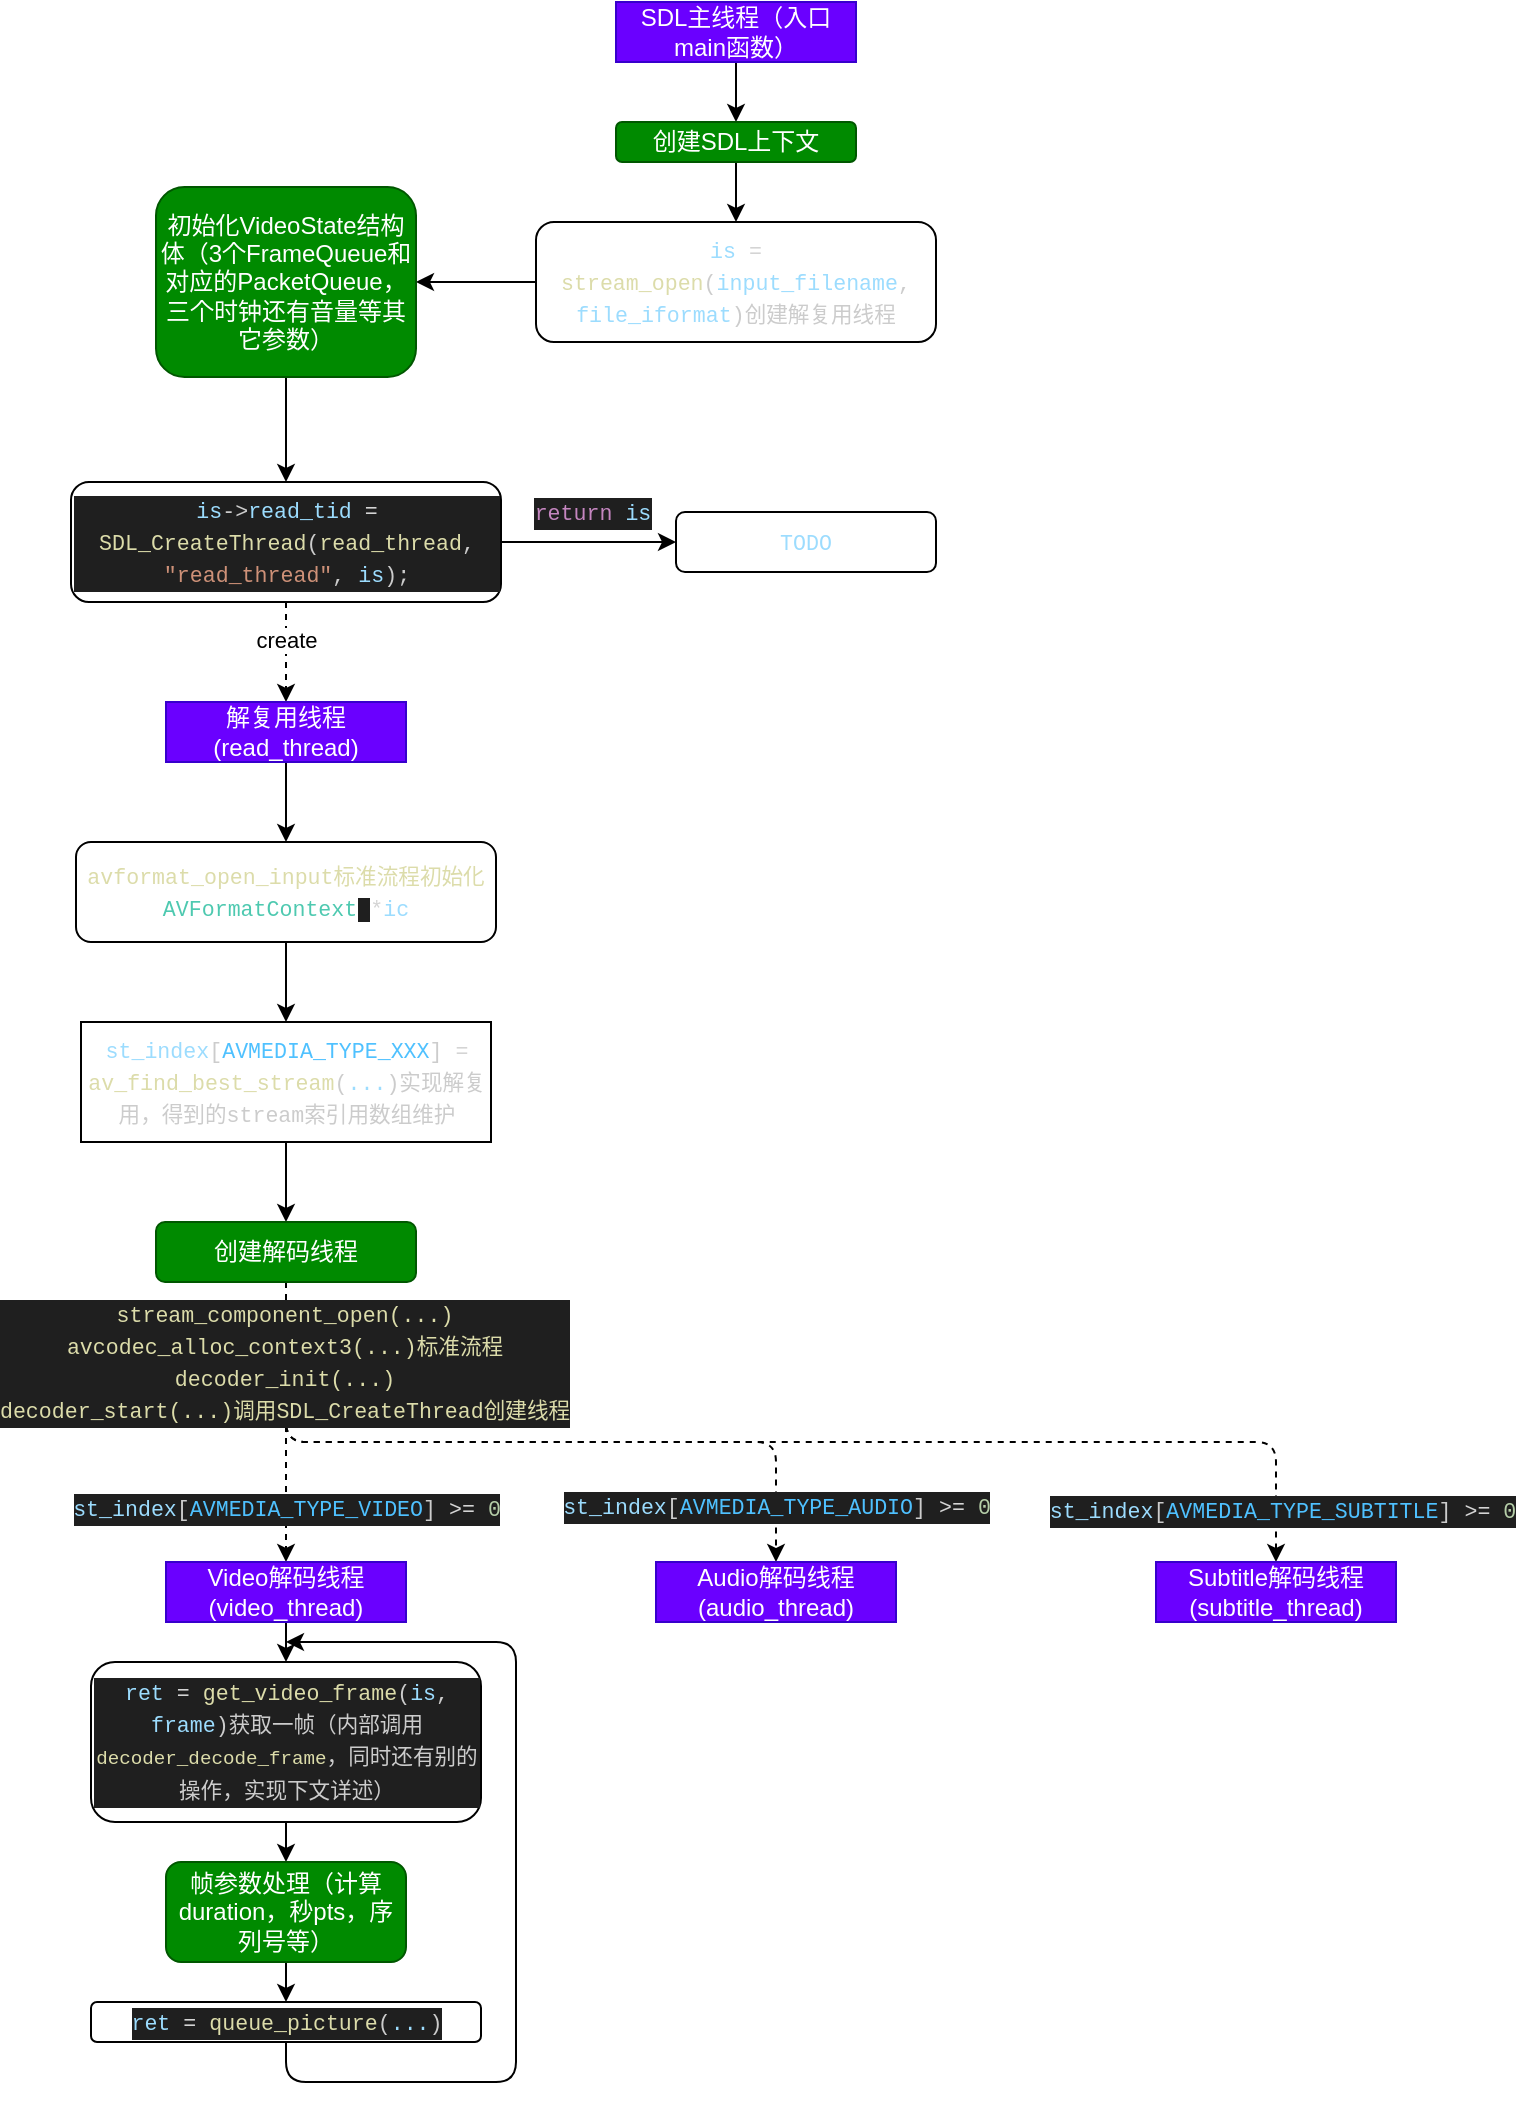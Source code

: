 <mxfile>
    <diagram id="FdFCppq6Der4e5SaIO5y" name="Page-1">
        <mxGraphModel dx="336" dy="1060" grid="1" gridSize="10" guides="1" tooltips="1" connect="1" arrows="1" fold="1" page="1" pageScale="1" pageWidth="827" pageHeight="1169" math="0" shadow="0">
            <root>
                <mxCell id="0"/>
                <mxCell id="1" parent="0"/>
                <mxCell id="4" style="edgeStyle=none;html=1;entryX=0.5;entryY=0;entryDx=0;entryDy=0;" parent="1" source="2" target="3" edge="1">
                    <mxGeometry relative="1" as="geometry"/>
                </mxCell>
                <mxCell id="2" value="SDL主线程（入口main函数）" style="rounded=0;whiteSpace=wrap;html=1;fillColor=#6a00ff;fontColor=#ffffff;strokeColor=#3700CC;" parent="1" vertex="1">
                    <mxGeometry x="310" y="30" width="120" height="30" as="geometry"/>
                </mxCell>
                <mxCell id="8" style="edgeStyle=none;html=1;entryX=0.5;entryY=0;entryDx=0;entryDy=0;" parent="1" source="3" target="5" edge="1">
                    <mxGeometry relative="1" as="geometry"/>
                </mxCell>
                <mxCell id="3" value="创建SDL上下文" style="rounded=1;whiteSpace=wrap;html=1;fillColor=#008a00;fontColor=#ffffff;strokeColor=#005700;" parent="1" vertex="1">
                    <mxGeometry x="310" y="90" width="120" height="20" as="geometry"/>
                </mxCell>
                <mxCell id="13" style="edgeStyle=none;html=1;entryX=1;entryY=0.5;entryDx=0;entryDy=0;" parent="1" source="5" target="12" edge="1">
                    <mxGeometry relative="1" as="geometry"/>
                </mxCell>
                <mxCell id="5" value="&lt;div style=&quot;color: rgb(204, 204, 204); font-family: Menlo, Monaco, &amp;quot;Courier New&amp;quot;, monospace; font-size: 10.8px; line-height: 16px;&quot;&gt;&lt;span style=&quot;color: rgb(156, 220, 254);&quot;&gt;is&lt;/span&gt; &lt;span style=&quot;color: rgb(212, 212, 212);&quot;&gt;=&lt;/span&gt; &lt;span style=&quot;color: rgb(220, 220, 170);&quot;&gt;stream_open&lt;/span&gt;(&lt;span style=&quot;color: rgb(156, 220, 254);&quot;&gt;input_filename&lt;/span&gt;, &lt;span style=&quot;color: rgb(156, 220, 254);&quot;&gt;file_iformat&lt;/span&gt;)创建解复用线程&lt;/div&gt;" style="rounded=1;whiteSpace=wrap;html=1;" parent="1" vertex="1">
                    <mxGeometry x="270" y="140" width="200" height="60" as="geometry"/>
                </mxCell>
                <mxCell id="16" style="edgeStyle=none;html=1;entryX=0.5;entryY=0;entryDx=0;entryDy=0;" parent="1" source="12" target="15" edge="1">
                    <mxGeometry relative="1" as="geometry"/>
                </mxCell>
                <mxCell id="12" value="初始化VideoState结构体（3个FrameQueue和对应的PacketQueue，三个时钟还有音量等其它参数）" style="rounded=1;whiteSpace=wrap;html=1;fillColor=#008a00;fontColor=#ffffff;strokeColor=#005700;" parent="1" vertex="1">
                    <mxGeometry x="80" y="122.5" width="130" height="95" as="geometry"/>
                </mxCell>
                <mxCell id="19" style="edgeStyle=none;html=1;entryX=0.5;entryY=0;entryDx=0;entryDy=0;dashed=1;" parent="1" source="15" target="18" edge="1">
                    <mxGeometry relative="1" as="geometry"/>
                </mxCell>
                <mxCell id="20" value="create" style="edgeLabel;html=1;align=center;verticalAlign=middle;resizable=0;points=[];" parent="19" vertex="1" connectable="0">
                    <mxGeometry x="-0.269" y="2" relative="1" as="geometry">
                        <mxPoint x="-2" as="offset"/>
                    </mxGeometry>
                </mxCell>
                <mxCell id="22" style="edgeStyle=none;html=1;entryX=0;entryY=0.5;entryDx=0;entryDy=0;fontColor=none;" parent="1" source="15" target="21" edge="1">
                    <mxGeometry relative="1" as="geometry"/>
                </mxCell>
                <mxCell id="23" value="&lt;div style=&quot;color: rgb(204, 204, 204); background-color: rgb(31, 31, 31); font-family: Menlo, Monaco, &amp;quot;Courier New&amp;quot;, monospace; font-size: 10.8px; line-height: 16px;&quot;&gt;&lt;span style=&quot;color: #c586c0;&quot;&gt;return&lt;/span&gt; &lt;span style=&quot;color: #9cdcfe;&quot;&gt;is&lt;/span&gt;&lt;/div&gt;" style="edgeLabel;html=1;align=center;verticalAlign=middle;resizable=0;points=[];fontColor=none;" parent="22" vertex="1" connectable="0">
                    <mxGeometry x="0.485" y="1" relative="1" as="geometry">
                        <mxPoint x="-20" y="-14" as="offset"/>
                    </mxGeometry>
                </mxCell>
                <mxCell id="15" value="&lt;div style=&quot;color: rgb(204, 204, 204); background-color: rgb(31, 31, 31); font-family: Menlo, Monaco, &amp;quot;Courier New&amp;quot;, monospace; font-size: 10.8px; line-height: 16px;&quot;&gt;&lt;span style=&quot;color: #9cdcfe;&quot;&gt;is&lt;/span&gt;-&amp;gt;&lt;span style=&quot;color: #9cdcfe;&quot;&gt;read_tid&lt;/span&gt;     &lt;span style=&quot;color: #d4d4d4;&quot;&gt;=&lt;/span&gt; &lt;span style=&quot;color: #dcdcaa;&quot;&gt;SDL_CreateThread&lt;/span&gt;(&lt;span style=&quot;color: #dcdcaa;&quot;&gt;read_thread&lt;/span&gt;, &lt;span style=&quot;color: #ce9178;&quot;&gt;&quot;read_thread&quot;&lt;/span&gt;, &lt;span style=&quot;color: #9cdcfe;&quot;&gt;is&lt;/span&gt;);&lt;/div&gt;" style="rounded=1;whiteSpace=wrap;html=1;labelBackgroundColor=none;" parent="1" vertex="1">
                    <mxGeometry x="37.5" y="270" width="215" height="60" as="geometry"/>
                </mxCell>
                <mxCell id="27" style="edgeStyle=none;html=1;entryX=0.5;entryY=0;entryDx=0;entryDy=0;fontColor=none;" parent="1" source="18" target="26" edge="1">
                    <mxGeometry relative="1" as="geometry"/>
                </mxCell>
                <mxCell id="18" value="解复用线程(read_thread)" style="rounded=0;whiteSpace=wrap;html=1;labelBackgroundColor=none;fillColor=#6a00ff;fontColor=#ffffff;strokeColor=#3700CC;" parent="1" vertex="1">
                    <mxGeometry x="85" y="380" width="120" height="30" as="geometry"/>
                </mxCell>
                <mxCell id="21" value="&lt;div style=&quot;font-family: Menlo, Monaco, &amp;quot;Courier New&amp;quot;, monospace; font-size: 10.8px; line-height: 16px;&quot;&gt;&lt;font color=&quot;#9cdcfe&quot;&gt;TODO&lt;/font&gt;&lt;/div&gt;" style="rounded=1;whiteSpace=wrap;html=1;" parent="1" vertex="1">
                    <mxGeometry x="340" y="285" width="130" height="30" as="geometry"/>
                </mxCell>
                <mxCell id="29" style="edgeStyle=none;html=1;entryX=0.5;entryY=0;entryDx=0;entryDy=0;fontColor=none;" parent="1" source="26" target="28" edge="1">
                    <mxGeometry relative="1" as="geometry"/>
                </mxCell>
                <mxCell id="26" value="&lt;div style=&quot;color: rgb(204, 204, 204); font-family: Menlo, Monaco, &amp;quot;Courier New&amp;quot;, monospace; font-size: 10.8px; line-height: 16px;&quot;&gt;&lt;span style=&quot;color: rgb(220, 220, 170);&quot;&gt;avformat_open_input标准流程初始化&lt;/span&gt;&lt;span style=&quot;font-size: 10.8px; color: rgb(78, 201, 176);&quot;&gt;AVFormatContext&lt;/span&gt;&lt;span style=&quot;background-color: rgb(31, 31, 31); font-size: 10.8px;&quot;&gt; &lt;/span&gt;&lt;span style=&quot;font-size: 10.8px; color: rgb(212, 212, 212);&quot;&gt;*&lt;/span&gt;&lt;span style=&quot;font-size: 10.8px; color: rgb(156, 220, 254);&quot;&gt;ic&lt;/span&gt;&lt;/div&gt;" style="rounded=1;whiteSpace=wrap;html=1;" parent="1" vertex="1">
                    <mxGeometry x="40" y="450" width="210" height="50" as="geometry"/>
                </mxCell>
                <mxCell id="34" style="edgeStyle=none;html=1;entryX=0.5;entryY=0;entryDx=0;entryDy=0;fontColor=#FFFFFF;" parent="1" source="28" target="33" edge="1">
                    <mxGeometry relative="1" as="geometry"/>
                </mxCell>
                <mxCell id="28" value="&lt;div style=&quot;font-family: Menlo, Monaco, &amp;quot;Courier New&amp;quot;, monospace; font-size: 10.8px; line-height: 16px;&quot;&gt;&lt;div style=&quot;&quot;&gt;&lt;span style=&quot;color: rgb(156, 220, 254);&quot;&gt;st_index&lt;/span&gt;&lt;font style=&quot;&quot; color=&quot;#cccccc&quot;&gt;[&lt;/font&gt;&lt;font style=&quot;&quot; color=&quot;#4fc1ff&quot;&gt;AVMEDIA_TYPE_XXX&lt;/font&gt;&lt;font style=&quot;&quot; color=&quot;#cccccc&quot;&gt;] &lt;/font&gt;&lt;span style=&quot;color: rgb(212, 212, 212);&quot;&gt;=&lt;/span&gt;&lt;/div&gt;&lt;div style=&quot;&quot;&gt;&lt;span style=&quot;color: rgb(204, 204, 204);&quot;&gt;            &lt;span style=&quot;color: #dcdcaa;&quot;&gt;av_find_best_stream&lt;/span&gt;(&lt;/span&gt;&lt;font style=&quot;&quot; color=&quot;#9cdcfe&quot;&gt;...&lt;/font&gt;&lt;span style=&quot;color: rgb(204, 204, 204); font-size: 10.8px;&quot;&gt;)实现解复用，得到的stream索引用数组维护&lt;/span&gt;&lt;/div&gt;&lt;/div&gt;" style="rounded=0;whiteSpace=wrap;html=1;labelBackgroundColor=none;" parent="1" vertex="1">
                    <mxGeometry x="42.5" y="540" width="205" height="60" as="geometry"/>
                </mxCell>
                <mxCell id="45" style="edgeStyle=none;html=1;entryX=0.5;entryY=0;entryDx=0;entryDy=0;dashed=1;" parent="1" source="33" target="40" edge="1">
                    <mxGeometry relative="1" as="geometry"/>
                </mxCell>
                <mxCell id="48" value="&lt;div style=&quot;color: rgb(204, 204, 204); background-color: rgb(31, 31, 31); font-family: Menlo, Monaco, &amp;quot;Courier New&amp;quot;, monospace; font-size: 10.8px; line-height: 16px;&quot;&gt;&lt;div style=&quot;font-size: 10.8px; line-height: 16px;&quot;&gt;&lt;span style=&quot;color: #9cdcfe;&quot;&gt;st_index&lt;/span&gt;[&lt;span style=&quot;color: #4fc1ff;&quot;&gt;AVMEDIA_TYPE_VIDEO&lt;/span&gt;] &lt;span style=&quot;color: #d4d4d4;&quot;&gt;&amp;gt;=&lt;/span&gt; &lt;span style=&quot;color: #b5cea8;&quot;&gt;0&lt;/span&gt;&lt;/div&gt;&lt;/div&gt;" style="edgeLabel;html=1;align=center;verticalAlign=middle;resizable=0;points=[];" parent="45" vertex="1" connectable="0">
                    <mxGeometry x="0.4" y="1" relative="1" as="geometry">
                        <mxPoint x="-1" y="15" as="offset"/>
                    </mxGeometry>
                </mxCell>
                <mxCell id="46" style="edgeStyle=none;html=1;entryX=0.5;entryY=0;entryDx=0;entryDy=0;exitX=0.5;exitY=1;exitDx=0;exitDy=0;dashed=1;" parent="1" source="33" target="41" edge="1">
                    <mxGeometry relative="1" as="geometry">
                        <Array as="points">
                            <mxPoint x="145" y="750"/>
                            <mxPoint x="390" y="750"/>
                        </Array>
                    </mxGeometry>
                </mxCell>
                <mxCell id="49" value="&lt;div style=&quot;color: rgb(204, 204, 204); background-color: rgb(31, 31, 31); font-family: Menlo, Monaco, &amp;quot;Courier New&amp;quot;, monospace; font-size: 10.8px; line-height: 16px;&quot;&gt;&lt;span style=&quot;color: #9cdcfe;&quot;&gt;st_index&lt;/span&gt;[&lt;span style=&quot;color: #4fc1ff;&quot;&gt;AVMEDIA_TYPE_AUDIO&lt;/span&gt;] &lt;span style=&quot;color: #d4d4d4;&quot;&gt;&amp;gt;=&lt;/span&gt; &lt;span style=&quot;color: #b5cea8;&quot;&gt;0&lt;/span&gt;&lt;/div&gt;" style="edgeLabel;html=1;align=center;verticalAlign=middle;resizable=0;points=[];" parent="46" vertex="1" connectable="0">
                    <mxGeometry x="0.854" relative="1" as="geometry">
                        <mxPoint as="offset"/>
                    </mxGeometry>
                </mxCell>
                <mxCell id="47" style="edgeStyle=none;html=1;entryX=0.5;entryY=0;entryDx=0;entryDy=0;exitX=0.5;exitY=1;exitDx=0;exitDy=0;dashed=1;" parent="1" source="33" target="42" edge="1">
                    <mxGeometry relative="1" as="geometry">
                        <mxPoint x="391.379" y="710" as="targetPoint"/>
                        <Array as="points">
                            <mxPoint x="145" y="750"/>
                            <mxPoint x="640" y="750"/>
                        </Array>
                    </mxGeometry>
                </mxCell>
                <mxCell id="51" value="&lt;div style=&quot;color: rgb(204, 204, 204); background-color: rgb(31, 31, 31); font-family: Menlo, Monaco, &amp;quot;Courier New&amp;quot;, monospace; font-size: 10.8px; line-height: 16px;&quot;&gt;&lt;span style=&quot;color: #9cdcfe;&quot;&gt;st_index&lt;/span&gt;[&lt;span style=&quot;color: #4fc1ff;&quot;&gt;AVMEDIA_TYPE_SUBTITLE&lt;/span&gt;] &lt;span style=&quot;color: #d4d4d4;&quot;&gt;&amp;gt;=&lt;/span&gt; &lt;span style=&quot;color: #b5cea8;&quot;&gt;0&lt;/span&gt;&lt;/div&gt;" style="edgeLabel;html=1;align=center;verticalAlign=middle;resizable=0;points=[];" parent="47" vertex="1" connectable="0">
                    <mxGeometry x="0.917" y="3" relative="1" as="geometry">
                        <mxPoint as="offset"/>
                    </mxGeometry>
                </mxCell>
                <mxCell id="52" value="&lt;div style=&quot;color: rgb(204, 204, 204); background-color: rgb(31, 31, 31); font-family: Menlo, Monaco, &amp;quot;Courier New&amp;quot;, monospace; font-size: 10.8px; line-height: 16px;&quot;&gt;&lt;span style=&quot;color: #dcdcaa;&quot;&gt;stream_component_open(...)&lt;/span&gt;&lt;/div&gt;&lt;div style=&quot;background-color: rgb(31, 31, 31); font-family: Menlo, Monaco, &amp;quot;Courier New&amp;quot;, monospace; font-size: 10.8px; line-height: 16px;&quot;&gt;&lt;div style=&quot;color: rgb(204, 204, 204); font-size: 10.8px; line-height: 16px;&quot;&gt;&lt;span style=&quot;color: #dcdcaa;&quot;&gt;avcodec_alloc_context3(...)标准流程&lt;/span&gt;&lt;/div&gt;&lt;div style=&quot;color: rgb(204, 204, 204); font-size: 10.8px; line-height: 16px;&quot;&gt;&lt;div style=&quot;font-size: 10.8px; line-height: 16px;&quot;&gt;&lt;span style=&quot;color: #dcdcaa;&quot;&gt;decoder_init(...)&lt;/span&gt;&lt;/div&gt;&lt;div style=&quot;font-size: 10.8px; line-height: 16px;&quot;&gt;&lt;span style=&quot;color: #dcdcaa;&quot;&gt;decoder_start(...)调用SDL_CreateThread创建线程&lt;/span&gt;&lt;/div&gt;&lt;/div&gt;&lt;/div&gt;" style="edgeLabel;html=1;align=center;verticalAlign=middle;resizable=0;points=[];" parent="47" vertex="1" connectable="0">
                    <mxGeometry x="-0.964" y="-1" relative="1" as="geometry">
                        <mxPoint y="28" as="offset"/>
                    </mxGeometry>
                </mxCell>
                <mxCell id="33" value="创建解码线程" style="rounded=1;whiteSpace=wrap;html=1;fillColor=#008a00;fontColor=#ffffff;strokeColor=#005700;" parent="1" vertex="1">
                    <mxGeometry x="80" y="640" width="130" height="30" as="geometry"/>
                </mxCell>
                <mxCell id="54" style="edgeStyle=none;html=1;entryX=0.5;entryY=0;entryDx=0;entryDy=0;" edge="1" parent="1" source="40" target="53">
                    <mxGeometry relative="1" as="geometry"/>
                </mxCell>
                <mxCell id="40" value="Video解码线程(video_thread)" style="rounded=0;whiteSpace=wrap;html=1;labelBackgroundColor=none;fillColor=#6a00ff;fontColor=#ffffff;strokeColor=#3700CC;" parent="1" vertex="1">
                    <mxGeometry x="85" y="810" width="120" height="30" as="geometry"/>
                </mxCell>
                <mxCell id="41" value="Audio解码线程(audio_thread)" style="rounded=0;whiteSpace=wrap;html=1;labelBackgroundColor=none;fillColor=#6a00ff;fontColor=#ffffff;strokeColor=#3700CC;" parent="1" vertex="1">
                    <mxGeometry x="330" y="810" width="120" height="30" as="geometry"/>
                </mxCell>
                <mxCell id="42" value="Subtitle解码线程(subtitle_thread)" style="rounded=0;whiteSpace=wrap;html=1;labelBackgroundColor=none;fillColor=#6a00ff;fontColor=#ffffff;strokeColor=#3700CC;" parent="1" vertex="1">
                    <mxGeometry x="580" y="810" width="120" height="30" as="geometry"/>
                </mxCell>
                <mxCell id="56" style="edgeStyle=none;html=1;entryX=0.5;entryY=0;entryDx=0;entryDy=0;" edge="1" parent="1" source="53" target="55">
                    <mxGeometry relative="1" as="geometry"/>
                </mxCell>
                <mxCell id="53" value="&lt;div style=&quot;color: rgb(204, 204, 204); background-color: rgb(31, 31, 31); font-family: Menlo, Monaco, &amp;quot;Courier New&amp;quot;, monospace; font-size: 10.8px; line-height: 16px;&quot;&gt;&lt;span style=&quot;color: #9cdcfe;&quot;&gt;ret&lt;/span&gt; &lt;span style=&quot;color: #d4d4d4;&quot;&gt;=&lt;/span&gt; &lt;span style=&quot;color: #dcdcaa;&quot;&gt;get_video_frame&lt;/span&gt;(&lt;span style=&quot;color: #9cdcfe;&quot;&gt;is&lt;/span&gt;, &lt;span style=&quot;color: #9cdcfe;&quot;&gt;frame&lt;/span&gt;)获取一帧（内部调用&lt;span style=&quot;color: rgb(220, 220, 170); font-size: 9.6px;&quot;&gt;decoder_decode_frame&lt;/span&gt;&lt;span style=&quot;font-size: 10.8px;&quot;&gt;，同时还有别的操作，实现下文详述）&lt;/span&gt;&lt;/div&gt;" style="rounded=1;whiteSpace=wrap;html=1;" vertex="1" parent="1">
                    <mxGeometry x="47.5" y="860" width="195" height="80" as="geometry"/>
                </mxCell>
                <mxCell id="58" style="edgeStyle=none;html=1;entryX=0.5;entryY=0;entryDx=0;entryDy=0;" edge="1" parent="1" source="55" target="57">
                    <mxGeometry relative="1" as="geometry"/>
                </mxCell>
                <mxCell id="55" value="帧参数处理（计算duration，秒pts，序列号等）" style="rounded=1;whiteSpace=wrap;html=1;fillColor=#008a00;fontColor=#ffffff;strokeColor=#005700;" vertex="1" parent="1">
                    <mxGeometry x="85" y="960" width="120" height="50" as="geometry"/>
                </mxCell>
                <mxCell id="61" style="edgeStyle=none;html=1;" edge="1" parent="1" source="57">
                    <mxGeometry relative="1" as="geometry">
                        <mxPoint x="145" y="850" as="targetPoint"/>
                        <Array as="points">
                            <mxPoint x="145" y="1070"/>
                            <mxPoint x="210" y="1070"/>
                            <mxPoint x="260" y="1070"/>
                            <mxPoint x="260" y="960"/>
                            <mxPoint x="260" y="850"/>
                        </Array>
                    </mxGeometry>
                </mxCell>
                <mxCell id="57" value="&lt;div style=&quot;background-color: rgb(31, 31, 31); font-family: Menlo, Monaco, &amp;quot;Courier New&amp;quot;, monospace; font-size: 10.8px; line-height: 16px;&quot;&gt;&lt;div style=&quot;font-size: 10.8px; line-height: 16px;&quot;&gt;&lt;span style=&quot;color: rgb(156, 220, 254);&quot;&gt;ret&lt;/span&gt; &lt;span style=&quot;color: rgb(212, 212, 212);&quot;&gt;=&lt;/span&gt; &lt;span style=&quot;color: rgb(220, 220, 170);&quot;&gt;queue_picture&lt;/span&gt;&lt;font color=&quot;#cccccc&quot;&gt;(&lt;/font&gt;&lt;font color=&quot;#9cdcfe&quot;&gt;...&lt;/font&gt;&lt;font color=&quot;#cccccc&quot;&gt;)&lt;/font&gt;&lt;/div&gt;&lt;/div&gt;" style="rounded=1;whiteSpace=wrap;html=1;" vertex="1" parent="1">
                    <mxGeometry x="47.5" y="1030" width="195" height="20" as="geometry"/>
                </mxCell>
            </root>
        </mxGraphModel>
    </diagram>
</mxfile>